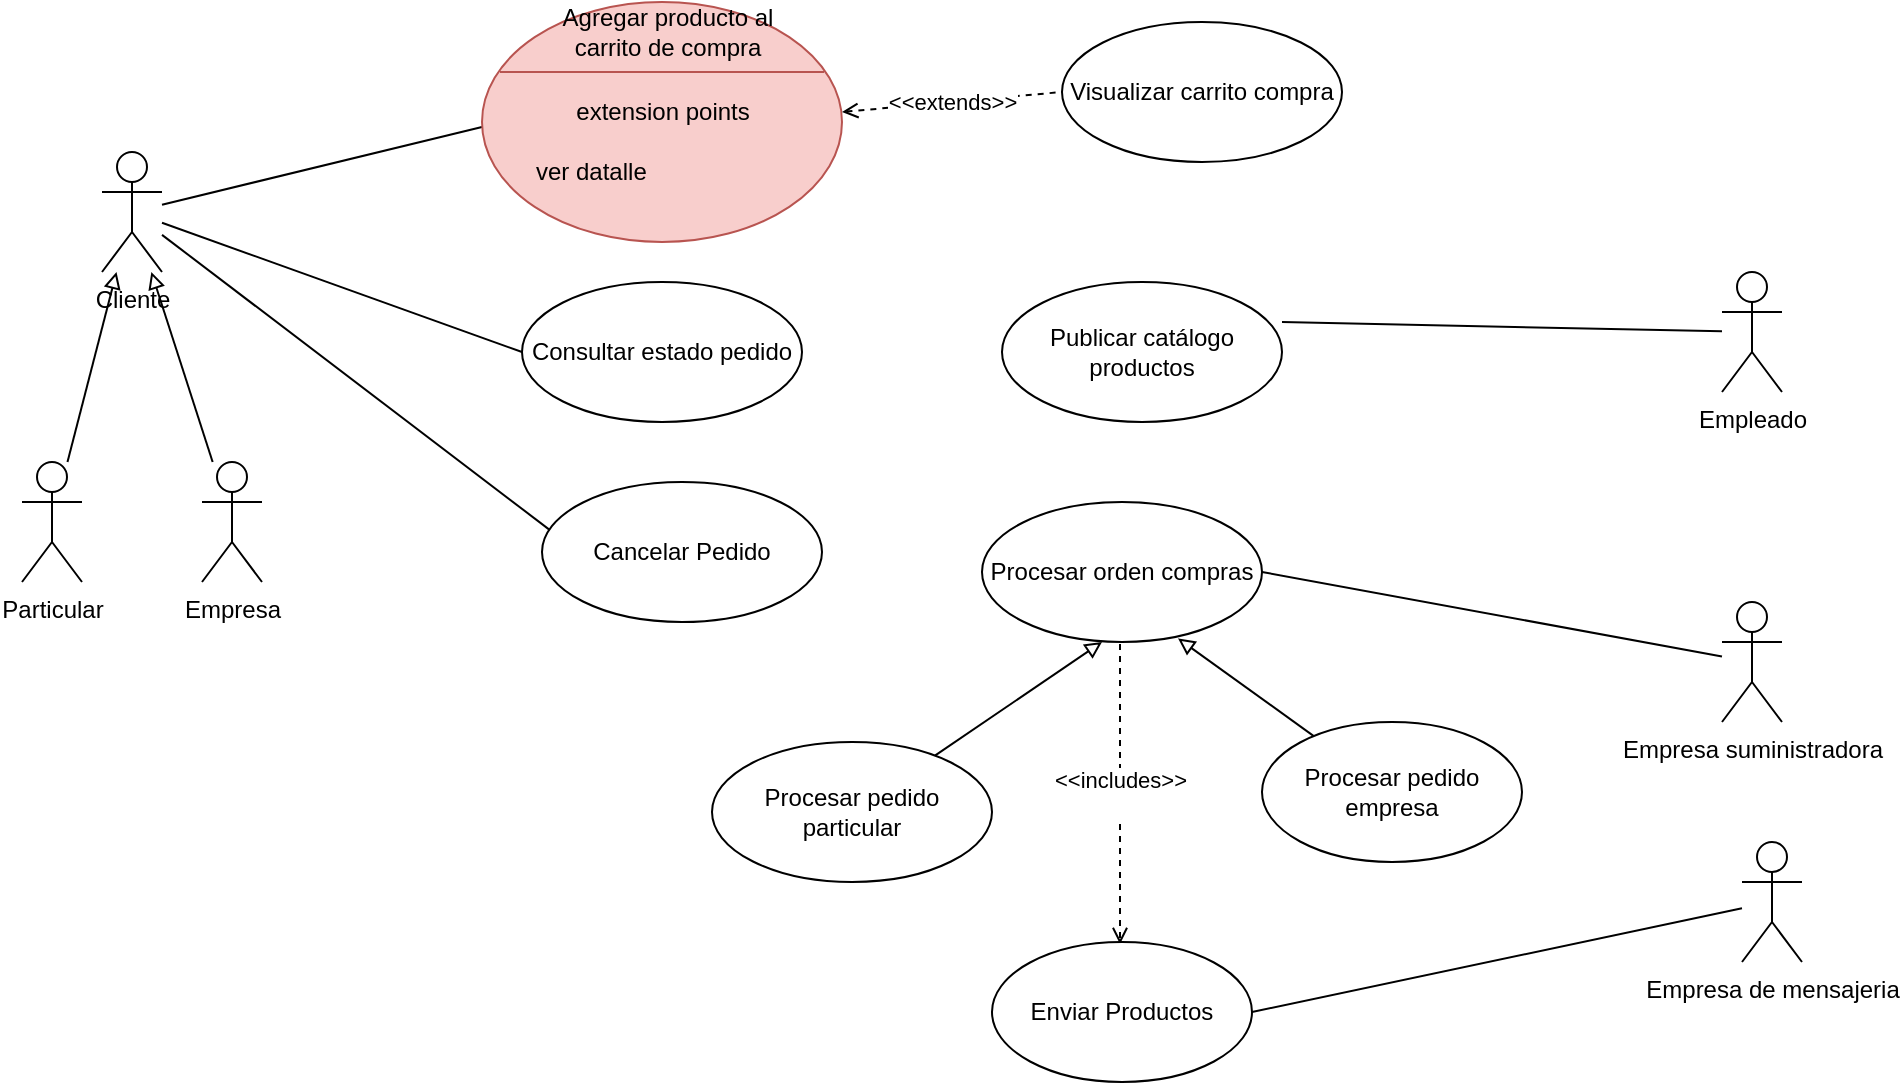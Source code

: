 <mxfile version="20.0.4" type="device" pages="5"><diagram name="use case" id="Da17KJBTr6BuN9KHwK1c"><mxGraphModel dx="898" dy="503" grid="1" gridSize="10" guides="1" tooltips="1" connect="1" arrows="1" fold="1" page="1" pageScale="1" pageWidth="827" pageHeight="1169" math="0" shadow="0"><root><mxCell id="fz6_IAjbDMXc9By5BF96-0"/><mxCell id="fz6_IAjbDMXc9By5BF96-1" parent="fz6_IAjbDMXc9By5BF96-0"/><mxCell id="udlc2xQiX0B1UdE-FnAs-33" style="edgeStyle=none;rounded=0;orthogonalLoop=1;jettySize=auto;html=1;entryX=0;entryY=0.75;entryDx=0;entryDy=0;endArrow=none;endFill=0;" edge="1" parent="fz6_IAjbDMXc9By5BF96-1" source="udlc2xQiX0B1UdE-FnAs-36" target="udlc2xQiX0B1UdE-FnAs-74"><mxGeometry relative="1" as="geometry"><mxPoint x="250" y="112.5" as="targetPoint"/></mxGeometry></mxCell><mxCell id="udlc2xQiX0B1UdE-FnAs-34" style="edgeStyle=none;rounded=0;orthogonalLoop=1;jettySize=auto;html=1;entryX=0;entryY=0.5;entryDx=0;entryDy=0;endArrow=none;endFill=0;" edge="1" parent="fz6_IAjbDMXc9By5BF96-1" source="udlc2xQiX0B1UdE-FnAs-36" target="udlc2xQiX0B1UdE-FnAs-41"><mxGeometry relative="1" as="geometry"/></mxCell><mxCell id="udlc2xQiX0B1UdE-FnAs-35" style="edgeStyle=none;rounded=0;orthogonalLoop=1;jettySize=auto;html=1;entryX=0.026;entryY=0.34;entryDx=0;entryDy=0;entryPerimeter=0;endArrow=none;endFill=0;" edge="1" parent="fz6_IAjbDMXc9By5BF96-1" source="udlc2xQiX0B1UdE-FnAs-36" target="udlc2xQiX0B1UdE-FnAs-42"><mxGeometry relative="1" as="geometry"/></mxCell><mxCell id="udlc2xQiX0B1UdE-FnAs-36" value="Cliente" style="shape=umlActor;verticalLabelPosition=bottom;verticalAlign=top;html=1;" vertex="1" parent="fz6_IAjbDMXc9By5BF96-1"><mxGeometry x="90" y="145" width="30" height="60" as="geometry"/></mxCell><mxCell id="udlc2xQiX0B1UdE-FnAs-37" style="rounded=0;orthogonalLoop=1;jettySize=auto;html=1;endArrow=block;endFill=0;" edge="1" parent="fz6_IAjbDMXc9By5BF96-1" source="udlc2xQiX0B1UdE-FnAs-38" target="udlc2xQiX0B1UdE-FnAs-36"><mxGeometry relative="1" as="geometry"/></mxCell><mxCell id="udlc2xQiX0B1UdE-FnAs-38" value="Particular" style="shape=umlActor;verticalLabelPosition=bottom;verticalAlign=top;html=1;" vertex="1" parent="fz6_IAjbDMXc9By5BF96-1"><mxGeometry x="50" y="300" width="30" height="60" as="geometry"/></mxCell><mxCell id="udlc2xQiX0B1UdE-FnAs-39" style="edgeStyle=none;rounded=0;orthogonalLoop=1;jettySize=auto;html=1;endArrow=block;endFill=0;" edge="1" parent="fz6_IAjbDMXc9By5BF96-1" source="udlc2xQiX0B1UdE-FnAs-40" target="udlc2xQiX0B1UdE-FnAs-36"><mxGeometry relative="1" as="geometry"/></mxCell><mxCell id="udlc2xQiX0B1UdE-FnAs-40" value="Empresa" style="shape=umlActor;verticalLabelPosition=bottom;verticalAlign=top;html=1;" vertex="1" parent="fz6_IAjbDMXc9By5BF96-1"><mxGeometry x="140" y="300" width="30" height="60" as="geometry"/></mxCell><mxCell id="udlc2xQiX0B1UdE-FnAs-41" value="Consultar estado pedido" style="ellipse;whiteSpace=wrap;html=1;" vertex="1" parent="fz6_IAjbDMXc9By5BF96-1"><mxGeometry x="300" y="210" width="140" height="70" as="geometry"/></mxCell><mxCell id="udlc2xQiX0B1UdE-FnAs-42" value="Cancelar Pedido" style="ellipse;whiteSpace=wrap;html=1;" vertex="1" parent="fz6_IAjbDMXc9By5BF96-1"><mxGeometry x="310" y="310" width="140" height="70" as="geometry"/></mxCell><mxCell id="udlc2xQiX0B1UdE-FnAs-51" value="Publicar catálogo productos" style="ellipse;whiteSpace=wrap;html=1;" vertex="1" parent="fz6_IAjbDMXc9By5BF96-1"><mxGeometry x="540" y="210" width="140" height="70" as="geometry"/></mxCell><mxCell id="udlc2xQiX0B1UdE-FnAs-52" value="&lt;span style=&quot;color: rgb(0, 0, 0); font-family: Helvetica; font-size: 11px; font-style: normal; font-variant-ligatures: normal; font-variant-caps: normal; font-weight: 400; letter-spacing: normal; orphans: 2; text-align: center; text-indent: 0px; text-transform: none; widows: 2; word-spacing: 0px; -webkit-text-stroke-width: 0px; background-color: rgb(255, 255, 255); text-decoration-thickness: initial; text-decoration-style: initial; text-decoration-color: initial; float: none; display: inline !important;&quot;&gt;&amp;lt;&amp;lt;includes&amp;gt;&amp;gt;&lt;br&gt;&lt;/span&gt;&lt;span style=&quot;font-style: normal; font-variant-ligatures: normal; font-variant-caps: normal; font-weight: 400; letter-spacing: normal; orphans: 2; text-indent: 0px; text-transform: none; widows: 2; word-spacing: 0px; -webkit-text-stroke-width: 0px; text-decoration-thickness: initial; text-decoration-style: initial; text-decoration-color: initial; color: rgba(0, 0, 0, 0); font-family: monospace; font-size: 0px; text-align: start; background-color: rgb(248, 249, 250);&quot;&gt;%3CmxGraphModel%3E%3Croot%3E%3CmxCell%20id%3D%220%22%2F%3E%3CmxCell%20id%3D%221%22%20parent%3D%220%22%2F%3E%3CmxCell%20id%3D%222%22%20value%3D%22%26lt%3B%26gt%3B%22%20style%3D%22edgeStyle%3Dnone%3Brounded%3D0%3BorthogonalLoop%3D1%3BjettySize%3Dauto%3Bhtml%3D1%3BentryX%3D1%3BentryY%3D0.75%3BentryDx%3D0%3BentryDy%3D0%3BendArrow%3Dopen%3BendFill%3D0%3Bdashed%3D1%3B%22%20edge%3D%221%22%20parent%3D%221%22%3E%3CmxGeometry%20relative%3D%221%22%20as%3D%22geometry%22%3E%3CmxPoint%20x%3D%22550.014%22%20y%3D%22100.7%22%20as%3D%22sourcePoint%22%2F%3E%3CmxPoint%20x%3D%22420%22%20y%3D%22102.5%22%20as%3D%22targetPoint%22%2F%3E%3C%2FmxGeometry%3E%3C%2FmxCell%3E%3C%2Froot%3E%3C%2FmxGraphModel%3&lt;/span&gt;" style="edgeStyle=none;rounded=0;orthogonalLoop=1;jettySize=auto;html=1;entryX=0.5;entryY=0;entryDx=0;entryDy=0;startArrow=none;startFill=0;endArrow=open;endFill=0;dashed=1;" edge="1" parent="fz6_IAjbDMXc9By5BF96-1"><mxGeometry relative="1" as="geometry"><mxPoint x="599" y="391" as="sourcePoint"/><mxPoint x="599" y="541" as="targetPoint"/></mxGeometry></mxCell><mxCell id="udlc2xQiX0B1UdE-FnAs-53" value="Procesar orden compras" style="ellipse;whiteSpace=wrap;html=1;" vertex="1" parent="fz6_IAjbDMXc9By5BF96-1"><mxGeometry x="530" y="320" width="140" height="70" as="geometry"/></mxCell><mxCell id="udlc2xQiX0B1UdE-FnAs-54" style="edgeStyle=none;rounded=0;orthogonalLoop=1;jettySize=auto;html=1;startArrow=none;startFill=0;endArrow=none;endFill=0;entryX=1;entryY=0.286;entryDx=0;entryDy=0;entryPerimeter=0;" edge="1" parent="fz6_IAjbDMXc9By5BF96-1" source="udlc2xQiX0B1UdE-FnAs-56" target="udlc2xQiX0B1UdE-FnAs-51"><mxGeometry relative="1" as="geometry"/></mxCell><mxCell id="udlc2xQiX0B1UdE-FnAs-55" style="edgeStyle=none;rounded=0;orthogonalLoop=1;jettySize=auto;html=1;entryX=0.991;entryY=0.357;entryDx=0;entryDy=0;entryPerimeter=0;startArrow=none;startFill=0;endArrow=none;endFill=0;strokeColor=none;dashed=1;" edge="1" parent="fz6_IAjbDMXc9By5BF96-1" source="udlc2xQiX0B1UdE-FnAs-56" target="udlc2xQiX0B1UdE-FnAs-53"><mxGeometry relative="1" as="geometry"/></mxCell><mxCell id="udlc2xQiX0B1UdE-FnAs-56" value="Empleado" style="shape=umlActor;verticalLabelPosition=bottom;verticalAlign=top;html=1;" vertex="1" parent="fz6_IAjbDMXc9By5BF96-1"><mxGeometry x="900" y="205" width="30" height="60" as="geometry"/></mxCell><mxCell id="udlc2xQiX0B1UdE-FnAs-57" style="edgeStyle=none;rounded=0;orthogonalLoop=1;jettySize=auto;html=1;startArrow=none;startFill=0;endArrow=block;endFill=0;" edge="1" parent="fz6_IAjbDMXc9By5BF96-1" source="udlc2xQiX0B1UdE-FnAs-58"><mxGeometry relative="1" as="geometry"><mxPoint x="590" y="390" as="targetPoint"/></mxGeometry></mxCell><mxCell id="udlc2xQiX0B1UdE-FnAs-58" value="Procesar pedido particular" style="ellipse;whiteSpace=wrap;html=1;" vertex="1" parent="fz6_IAjbDMXc9By5BF96-1"><mxGeometry x="395" y="440" width="140" height="70" as="geometry"/></mxCell><mxCell id="udlc2xQiX0B1UdE-FnAs-59" style="edgeStyle=none;rounded=0;orthogonalLoop=1;jettySize=auto;html=1;entryX=0.7;entryY=0.974;entryDx=0;entryDy=0;entryPerimeter=0;startArrow=none;startFill=0;endArrow=block;endFill=0;" edge="1" parent="fz6_IAjbDMXc9By5BF96-1" source="udlc2xQiX0B1UdE-FnAs-60" target="udlc2xQiX0B1UdE-FnAs-53"><mxGeometry relative="1" as="geometry"/></mxCell><mxCell id="udlc2xQiX0B1UdE-FnAs-60" value="Procesar pedido empresa" style="ellipse;whiteSpace=wrap;html=1;" vertex="1" parent="fz6_IAjbDMXc9By5BF96-1"><mxGeometry x="670" y="430" width="130" height="70" as="geometry"/></mxCell><mxCell id="udlc2xQiX0B1UdE-FnAs-61" value="Enviar Productos" style="ellipse;whiteSpace=wrap;html=1;" vertex="1" parent="fz6_IAjbDMXc9By5BF96-1"><mxGeometry x="535" y="540" width="130" height="70" as="geometry"/></mxCell><mxCell id="udlc2xQiX0B1UdE-FnAs-62" style="edgeStyle=none;rounded=0;orthogonalLoop=1;jettySize=auto;html=1;entryX=1;entryY=0.5;entryDx=0;entryDy=0;startArrow=none;startFill=0;endArrow=none;endFill=0;" edge="1" parent="fz6_IAjbDMXc9By5BF96-1" source="udlc2xQiX0B1UdE-FnAs-63" target="udlc2xQiX0B1UdE-FnAs-53"><mxGeometry relative="1" as="geometry"/></mxCell><mxCell id="udlc2xQiX0B1UdE-FnAs-63" value="Empresa suministradora" style="shape=umlActor;verticalLabelPosition=bottom;verticalAlign=top;html=1;" vertex="1" parent="fz6_IAjbDMXc9By5BF96-1"><mxGeometry x="900" y="370" width="30" height="60" as="geometry"/></mxCell><mxCell id="udlc2xQiX0B1UdE-FnAs-64" style="edgeStyle=none;rounded=0;orthogonalLoop=1;jettySize=auto;html=1;entryX=1;entryY=0.5;entryDx=0;entryDy=0;startArrow=none;startFill=0;endArrow=none;endFill=0;" edge="1" parent="fz6_IAjbDMXc9By5BF96-1" source="udlc2xQiX0B1UdE-FnAs-65" target="udlc2xQiX0B1UdE-FnAs-61"><mxGeometry relative="1" as="geometry"/></mxCell><mxCell id="udlc2xQiX0B1UdE-FnAs-65" value="Empresa de mensajeria" style="shape=umlActor;verticalLabelPosition=bottom;verticalAlign=top;html=1;" vertex="1" parent="fz6_IAjbDMXc9By5BF96-1"><mxGeometry x="910" y="490" width="30" height="60" as="geometry"/></mxCell><mxCell id="udlc2xQiX0B1UdE-FnAs-72" value="" style="shape=ellipse;container=1;horizontal=1;horizontalStack=0;resizeParent=1;resizeParentMax=0;resizeLast=0;html=1;dashed=0;collapsible=0;fillColor=#f8cecc;strokeColor=#b85450;" vertex="1" parent="fz6_IAjbDMXc9By5BF96-1"><mxGeometry x="280" y="70" width="180" height="120" as="geometry"/></mxCell><mxCell id="udlc2xQiX0B1UdE-FnAs-73" value="" style="line;strokeWidth=1;fillColor=#f8cecc;rotatable=0;labelPosition=right;points=[];portConstraint=eastwest;dashed=0;resizeWidth=1;strokeColor=#b85450;" vertex="1" parent="udlc2xQiX0B1UdE-FnAs-72"><mxGeometry x="9" y="30" width="162" height="10" as="geometry"/></mxCell><mxCell id="udlc2xQiX0B1UdE-FnAs-74" value="extension points" style="text;html=1;align=center;verticalAlign=middle;rotatable=0;" vertex="1" parent="udlc2xQiX0B1UdE-FnAs-72"><mxGeometry y="40" width="180" height="30" as="geometry"/></mxCell><mxCell id="udlc2xQiX0B1UdE-FnAs-75" value="ver datalle" style="text;html=1;align=left;verticalAlign=middle;rotatable=0;spacingLeft=25;" vertex="1" parent="udlc2xQiX0B1UdE-FnAs-72"><mxGeometry y="70" width="180" height="30" as="geometry"/></mxCell><mxCell id="udlc2xQiX0B1UdE-FnAs-76" value="&lt;span style=&quot;&quot;&gt;Agregar producto al carrito de compra&lt;/span&gt;" style="text;html=1;strokeColor=none;fillColor=none;align=center;verticalAlign=middle;whiteSpace=wrap;rounded=0;" vertex="1" parent="udlc2xQiX0B1UdE-FnAs-72"><mxGeometry x="33" width="120" height="30" as="geometry"/></mxCell><mxCell id="udlc2xQiX0B1UdE-FnAs-77" value="&amp;lt;&amp;lt;extends&lt;span style=&quot;color: rgba(0, 0, 0, 0); font-family: monospace; font-size: 0px; text-align: start; background-color: rgb(248, 249, 250);&quot;&gt;%3CmxGraphModel%3E%3Croot%3E%3CmxCell%20id%3D%220%22%2F%3E%3CmxCell%20id%3D%221%22%20parent%3D%220%22%2F%3E%3CmxCell%20id%3D%222%22%20value%3D%22%26lt%3B%26gt%3B%22%20style%3D%22edgeStyle%3Dnone%3Brounded%3D0%3BorthogonalLoop%3D1%3BjettySize%3Dauto%3Bhtml%3D1%3BentryX%3D1%3BentryY%3D0.75%3BentryDx%3D0%3BentryDy%3D0%3BendArrow%3Dopen%3BendFill%3D0%3Bdashed%3D1%3B%22%20edge%3D%221%22%20parent%3D%221%22%3E%3CmxGeometry%20relative%3D%221%22%20as%3D%22geometry%22%3E%3CmxPoint%20x%3D%22550.014%22%20y%3D%22100.7%22%20as%3D%22sourcePoint%22%2F%3E%3CmxPoint%20x%3D%22420%22%20y%3D%22102.5%22%20as%3D%22targetPoint%22%2F%3E%3C%2FmxGeometry%3E%3C%2FmxCell%3E%3C%2Froot%3E%3C%2FmxGraphModel%3E&lt;/span&gt;&amp;gt;&amp;gt;" style="edgeStyle=none;rounded=0;orthogonalLoop=1;jettySize=auto;html=1;dashed=1;endArrow=none;endFill=0;startArrow=open;startFill=0;exitX=1;exitY=0.5;exitDx=0;exitDy=0;entryX=0;entryY=0.5;entryDx=0;entryDy=0;" edge="1" parent="fz6_IAjbDMXc9By5BF96-1" source="udlc2xQiX0B1UdE-FnAs-74" target="udlc2xQiX0B1UdE-FnAs-79"><mxGeometry relative="1" as="geometry"><mxPoint x="462.5" y="270" as="sourcePoint"/><mxPoint x="590" y="140" as="targetPoint"/></mxGeometry></mxCell><mxCell id="udlc2xQiX0B1UdE-FnAs-78" value="&lt;span style=&quot;color: rgba(0, 0, 0, 0); font-family: monospace; font-size: 0px; text-align: start; background-color: rgb(248, 249, 250);&quot;&gt;%3CmxGraphModel%3E%3Croot%3E%3CmxCell%20id%3D%220%22%2F%3E%3CmxCell%20id%3D%221%22%20parent%3D%220%22%2F%3E%3CmxCell%20id%3D%222%22%20value%3D%22%26lt%3B%26gt%3B%22%20style%3D%22edgeStyle%3Dnone%3Brounded%3D0%3BorthogonalLoop%3D1%3BjettySize%3Dauto%3Bhtml%3D1%3BentryX%3D1%3BentryY%3D0.75%3BentryDx%3D0%3BentryDy%3D0%3BendArrow%3Dopen%3BendFill%3D0%3Bdashed%3D1%3B%22%20edge%3D%221%22%20parent%3D%221%22%3E%3CmxGeometry%20relative%3D%221%22%20as%3D%22geometry%22%3E%3CmxPoint%20x%3D%22550.014%22%20y%3D%22100.7%22%20as%3D%22sourcePoint%22%2F%3E%3CmxPoint%20x%3D%22420%22%20y%3D%22102.5%22%20as%3D%22targetPoint%22%2F%3E%3C%2FmxGeometry%3E%3C%2FmxCell%3E%3C%2Froot%3E%3C%2FmxGraphModel%3ex&lt;/span&gt;" style="edgeLabel;html=1;align=center;verticalAlign=middle;resizable=0;points=[];" vertex="1" connectable="0" parent="udlc2xQiX0B1UdE-FnAs-77"><mxGeometry x="0.336" y="-2" relative="1" as="geometry"><mxPoint as="offset"/></mxGeometry></mxCell><mxCell id="udlc2xQiX0B1UdE-FnAs-79" value="Visualizar carrito compra" style="ellipse;whiteSpace=wrap;html=1;" vertex="1" parent="fz6_IAjbDMXc9By5BF96-1"><mxGeometry x="570" y="80" width="140" height="70" as="geometry"/></mxCell></root></mxGraphModel></diagram><diagram id="2zu60zFgrPqwOEHZS9Yh" name="secuencia 1"><mxGraphModel dx="898" dy="503" grid="1" gridSize="10" guides="1" tooltips="1" connect="1" arrows="1" fold="1" page="1" pageScale="1" pageWidth="827" pageHeight="1169" math="0" shadow="0"><root><mxCell id="0"/><mxCell id="1" parent="0"/><mxCell id="SIQJqpxQdDILGOSI45Ht-1" value="Cliente" style="shape=umlLifeline;participant=umlActor;perimeter=lifelinePerimeter;whiteSpace=wrap;html=1;container=1;collapsible=0;recursiveResize=0;verticalAlign=top;spacingTop=36;outlineConnect=0;" vertex="1" parent="1"><mxGeometry x="90" y="80" width="20" height="300" as="geometry"/></mxCell><mxCell id="SIQJqpxQdDILGOSI45Ht-6" value="" style="html=1;points=[];perimeter=orthogonalPerimeter;" vertex="1" parent="SIQJqpxQdDILGOSI45Ht-1"><mxGeometry x="5" y="70" width="10" height="200" as="geometry"/></mxCell><mxCell id="SIQJqpxQdDILGOSI45Ht-8" value="buscar" style="html=1;verticalAlign=bottom;endArrow=block;rounded=0;" edge="1" parent="SIQJqpxQdDILGOSI45Ht-1" target="SIQJqpxQdDILGOSI45Ht-2"><mxGeometry width="80" relative="1" as="geometry"><mxPoint x="10" y="80" as="sourcePoint"/><mxPoint x="90" y="80" as="targetPoint"/></mxGeometry></mxCell><mxCell id="SIQJqpxQdDILGOSI45Ht-19" value="selecciona producto" style="html=1;verticalAlign=bottom;endArrow=block;rounded=0;" edge="1" parent="SIQJqpxQdDILGOSI45Ht-1" target="SIQJqpxQdDILGOSI45Ht-17"><mxGeometry width="80" relative="1" as="geometry"><mxPoint x="10" y="150" as="sourcePoint"/><mxPoint x="90" y="150" as="targetPoint"/></mxGeometry></mxCell><mxCell id="SIQJqpxQdDILGOSI45Ht-24" value="elege cantidad" style="html=1;verticalAlign=bottom;endArrow=block;rounded=0;" edge="1" parent="SIQJqpxQdDILGOSI45Ht-1" target="SIQJqpxQdDILGOSI45Ht-17"><mxGeometry width="80" relative="1" as="geometry"><mxPoint x="10" y="240" as="sourcePoint"/><mxPoint x="90" y="240" as="targetPoint"/></mxGeometry></mxCell><mxCell id="SIQJqpxQdDILGOSI45Ht-2" value="GuiCatalogoProducto" style="shape=umlLifeline;participant=umlBoundary;perimeter=lifelinePerimeter;whiteSpace=wrap;html=1;container=1;collapsible=0;recursiveResize=0;verticalAlign=top;spacingTop=36;outlineConnect=0;" vertex="1" parent="1"><mxGeometry x="230" y="80" width="50" height="300" as="geometry"/></mxCell><mxCell id="SIQJqpxQdDILGOSI45Ht-9" value="" style="html=1;points=[];perimeter=orthogonalPerimeter;" vertex="1" parent="SIQJqpxQdDILGOSI45Ht-2"><mxGeometry x="20" y="70" width="10" height="60" as="geometry"/></mxCell><mxCell id="SIQJqpxQdDILGOSI45Ht-10" value="buscarProducto(producto): List" style="html=1;verticalAlign=bottom;endArrow=block;rounded=0;" edge="1" parent="SIQJqpxQdDILGOSI45Ht-2" target="SIQJqpxQdDILGOSI45Ht-3"><mxGeometry width="80" relative="1" as="geometry"><mxPoint x="30" y="90" as="sourcePoint"/><mxPoint x="110" y="90" as="targetPoint"/></mxGeometry></mxCell><mxCell id="SIQJqpxQdDILGOSI45Ht-3" value="Producto" style="shape=umlLifeline;participant=umlEntity;perimeter=lifelinePerimeter;whiteSpace=wrap;html=1;container=1;collapsible=0;recursiveResize=0;verticalAlign=top;spacingTop=36;outlineConnect=0;" vertex="1" parent="1"><mxGeometry x="540" y="80" width="40" height="300" as="geometry"/></mxCell><mxCell id="SIQJqpxQdDILGOSI45Ht-12" value="" style="html=1;points=[];perimeter=orthogonalPerimeter;" vertex="1" parent="SIQJqpxQdDILGOSI45Ht-3"><mxGeometry x="15" y="70" width="10" height="50" as="geometry"/></mxCell><mxCell id="SIQJqpxQdDILGOSI45Ht-21" value="" style="html=1;points=[];perimeter=orthogonalPerimeter;" vertex="1" parent="SIQJqpxQdDILGOSI45Ht-3"><mxGeometry x="15" y="140" width="10" height="80" as="geometry"/></mxCell><mxCell id="SIQJqpxQdDILGOSI45Ht-5" value="CarritoCompras" style="shape=umlLifeline;participant=umlEntity;perimeter=lifelinePerimeter;whiteSpace=wrap;html=1;container=1;collapsible=0;recursiveResize=0;verticalAlign=top;spacingTop=36;outlineConnect=0;" vertex="1" parent="1"><mxGeometry x="630" y="80" width="40" height="320" as="geometry"/></mxCell><mxCell id="SIQJqpxQdDILGOSI45Ht-30" value="" style="html=1;points=[];perimeter=orthogonalPerimeter;" vertex="1" parent="SIQJqpxQdDILGOSI45Ht-5"><mxGeometry x="15" y="240" width="10" height="80" as="geometry"/></mxCell><mxCell id="SIQJqpxQdDILGOSI45Ht-11" value="lista" style="html=1;verticalAlign=bottom;endArrow=open;dashed=1;endSize=8;rounded=0;exitX=0.5;exitY=0.8;exitDx=0;exitDy=0;exitPerimeter=0;" edge="1" parent="1" source="SIQJqpxQdDILGOSI45Ht-12" target="SIQJqpxQdDILGOSI45Ht-2"><mxGeometry relative="1" as="geometry"><mxPoint x="440" y="190" as="sourcePoint"/><mxPoint x="360" y="190" as="targetPoint"/></mxGeometry></mxCell><mxCell id="SIQJqpxQdDILGOSI45Ht-17" value="DetalleProducto" style="shape=umlLifeline;participant=umlBoundary;perimeter=lifelinePerimeter;whiteSpace=wrap;html=1;container=1;collapsible=0;recursiveResize=0;verticalAlign=top;spacingTop=36;outlineConnect=0;" vertex="1" parent="1"><mxGeometry x="350" y="80" width="50" height="320" as="geometry"/></mxCell><mxCell id="SIQJqpxQdDILGOSI45Ht-18" value="" style="html=1;points=[];perimeter=orthogonalPerimeter;" vertex="1" parent="SIQJqpxQdDILGOSI45Ht-17"><mxGeometry x="20" y="140" width="10" height="80" as="geometry"/></mxCell><mxCell id="SIQJqpxQdDILGOSI45Ht-22" value="buscarProducto(id): Producto" style="html=1;verticalAlign=bottom;endArrow=block;rounded=0;" edge="1" parent="SIQJqpxQdDILGOSI45Ht-17" target="SIQJqpxQdDILGOSI45Ht-21"><mxGeometry width="80" relative="1" as="geometry"><mxPoint x="30" y="170" as="sourcePoint"/><mxPoint x="110" y="170" as="targetPoint"/></mxGeometry></mxCell><mxCell id="SIQJqpxQdDILGOSI45Ht-25" value="" style="html=1;points=[];perimeter=orthogonalPerimeter;" vertex="1" parent="SIQJqpxQdDILGOSI45Ht-17"><mxGeometry x="20" y="240" width="10" height="80" as="geometry"/></mxCell><mxCell id="SIQJqpxQdDILGOSI45Ht-27" value="actualizarTotal()" style="html=1;verticalAlign=bottom;endArrow=block;rounded=0;" edge="1" parent="SIQJqpxQdDILGOSI45Ht-17" target="SIQJqpxQdDILGOSI45Ht-5"><mxGeometry width="80" relative="1" as="geometry"><mxPoint x="30" y="280" as="sourcePoint"/><mxPoint x="110" y="280" as="targetPoint"/></mxGeometry></mxCell><mxCell id="SIQJqpxQdDILGOSI45Ht-23" value="producto" style="html=1;verticalAlign=bottom;endArrow=open;dashed=1;endSize=8;rounded=0;exitX=-0.02;exitY=0.637;exitDx=0;exitDy=0;exitPerimeter=0;" edge="1" parent="1" source="SIQJqpxQdDILGOSI45Ht-21" target="SIQJqpxQdDILGOSI45Ht-17"><mxGeometry relative="1" as="geometry"><mxPoint x="550" y="270" as="sourcePoint"/><mxPoint x="470" y="270" as="targetPoint"/></mxGeometry></mxCell><mxCell id="SIQJqpxQdDILGOSI45Ht-26" value="agregar(ItemProducto)" style="html=1;verticalAlign=bottom;endArrow=block;rounded=0;exitX=1;exitY=0.25;exitDx=0;exitDy=0;exitPerimeter=0;" edge="1" parent="1" source="SIQJqpxQdDILGOSI45Ht-25" target="SIQJqpxQdDILGOSI45Ht-5"><mxGeometry width="80" relative="1" as="geometry"><mxPoint x="370" y="340" as="sourcePoint"/><mxPoint x="450" y="340" as="targetPoint"/></mxGeometry></mxCell><mxCell id="SIQJqpxQdDILGOSI45Ht-31" value="Cliente" style="shape=umlLifeline;participant=umlActor;perimeter=lifelinePerimeter;whiteSpace=wrap;html=1;container=1;collapsible=0;recursiveResize=0;verticalAlign=top;spacingTop=36;outlineConnect=0;" vertex="1" parent="1"><mxGeometry x="90" y="500" width="20" height="300" as="geometry"/></mxCell><mxCell id="SIQJqpxQdDILGOSI45Ht-32" value="" style="html=1;points=[];perimeter=orthogonalPerimeter;" vertex="1" parent="SIQJqpxQdDILGOSI45Ht-31"><mxGeometry x="5" y="70" width="10" height="200" as="geometry"/></mxCell><mxCell id="SIQJqpxQdDILGOSI45Ht-33" value="buscar" style="html=1;verticalAlign=bottom;endArrow=block;rounded=0;" edge="1" parent="SIQJqpxQdDILGOSI45Ht-31" target="SIQJqpxQdDILGOSI45Ht-36"><mxGeometry width="80" relative="1" as="geometry"><mxPoint x="10" y="80" as="sourcePoint"/><mxPoint x="90" y="80" as="targetPoint"/></mxGeometry></mxCell><mxCell id="SIQJqpxQdDILGOSI45Ht-34" value="selecciona producto" style="html=1;verticalAlign=bottom;endArrow=block;rounded=0;" edge="1" parent="SIQJqpxQdDILGOSI45Ht-31" target="SIQJqpxQdDILGOSI45Ht-36"><mxGeometry width="80" relative="1" as="geometry"><mxPoint x="10" y="150" as="sourcePoint"/><mxPoint x="284.5" y="150" as="targetPoint"/></mxGeometry></mxCell><mxCell id="SIQJqpxQdDILGOSI45Ht-35" value="elege cantidad" style="html=1;verticalAlign=bottom;endArrow=block;rounded=0;" edge="1" parent="SIQJqpxQdDILGOSI45Ht-31" target="SIQJqpxQdDILGOSI45Ht-36"><mxGeometry width="80" relative="1" as="geometry"><mxPoint x="10" y="240" as="sourcePoint"/><mxPoint x="284.5" y="240" as="targetPoint"/></mxGeometry></mxCell><mxCell id="SIQJqpxQdDILGOSI45Ht-36" value="Sistema" style="shape=umlLifeline;participant=umlBoundary;perimeter=lifelinePerimeter;whiteSpace=wrap;html=1;container=1;collapsible=0;recursiveResize=0;verticalAlign=top;spacingTop=36;outlineConnect=0;" vertex="1" parent="1"><mxGeometry x="230" y="500" width="50" height="300" as="geometry"/></mxCell><mxCell id="SIQJqpxQdDILGOSI45Ht-37" value="" style="html=1;points=[];perimeter=orthogonalPerimeter;" vertex="1" parent="SIQJqpxQdDILGOSI45Ht-36"><mxGeometry x="20" y="70" width="10" height="200" as="geometry"/></mxCell><mxCell id="SIQJqpxQdDILGOSI45Ht-38" value="buscarProducto(producto): List" style="html=1;verticalAlign=bottom;endArrow=block;rounded=0;" edge="1" parent="SIQJqpxQdDILGOSI45Ht-36" target="SIQJqpxQdDILGOSI45Ht-39"><mxGeometry width="80" relative="1" as="geometry"><mxPoint x="30" y="90" as="sourcePoint"/><mxPoint x="110" y="90" as="targetPoint"/></mxGeometry></mxCell><mxCell id="SIQJqpxQdDILGOSI45Ht-39" value="Base de datos" style="shape=umlLifeline;participant=umlEntity;perimeter=lifelinePerimeter;whiteSpace=wrap;html=1;container=1;collapsible=0;recursiveResize=0;verticalAlign=top;spacingTop=36;outlineConnect=0;" vertex="1" parent="1"><mxGeometry x="540" y="500" width="40" height="300" as="geometry"/></mxCell><mxCell id="SIQJqpxQdDILGOSI45Ht-40" value="" style="html=1;points=[];perimeter=orthogonalPerimeter;" vertex="1" parent="SIQJqpxQdDILGOSI45Ht-39"><mxGeometry x="15" y="85" width="10" height="50" as="geometry"/></mxCell><mxCell id="SIQJqpxQdDILGOSI45Ht-41" value="" style="html=1;points=[];perimeter=orthogonalPerimeter;" vertex="1" parent="SIQJqpxQdDILGOSI45Ht-39"><mxGeometry x="15" y="140" width="10" height="80" as="geometry"/></mxCell><mxCell id="SIQJqpxQdDILGOSI45Ht-44" value="lista" style="html=1;verticalAlign=bottom;endArrow=open;dashed=1;endSize=8;rounded=0;exitX=0.5;exitY=0.8;exitDx=0;exitDy=0;exitPerimeter=0;" edge="1" parent="1" source="SIQJqpxQdDILGOSI45Ht-40" target="SIQJqpxQdDILGOSI45Ht-36"><mxGeometry relative="1" as="geometry"><mxPoint x="440" y="610" as="sourcePoint"/><mxPoint x="360" y="610" as="targetPoint"/></mxGeometry></mxCell><mxCell id="SIQJqpxQdDILGOSI45Ht-50" value="producto" style="html=1;verticalAlign=bottom;endArrow=open;dashed=1;endSize=8;rounded=0;exitX=-0.02;exitY=0.637;exitDx=0;exitDy=0;exitPerimeter=0;" edge="1" parent="1" source="SIQJqpxQdDILGOSI45Ht-41" target="SIQJqpxQdDILGOSI45Ht-36"><mxGeometry relative="1" as="geometry"><mxPoint x="550" y="690" as="sourcePoint"/><mxPoint x="374.5" y="690.96" as="targetPoint"/></mxGeometry></mxCell><mxCell id="SIQJqpxQdDILGOSI45Ht-51" value="agregar(ItemProducto)" style="html=1;verticalAlign=bottom;endArrow=block;rounded=0;" edge="1" parent="1" source="SIQJqpxQdDILGOSI45Ht-36"><mxGeometry width="80" relative="1" as="geometry"><mxPoint x="380" y="760" as="sourcePoint"/><mxPoint x="560" y="760" as="targetPoint"/></mxGeometry></mxCell></root></mxGraphModel></diagram><diagram id="omfNpigNZTBftaISxaEi" name="analisis robustez"><mxGraphModel dx="898" dy="503" grid="1" gridSize="10" guides="1" tooltips="1" connect="1" arrows="1" fold="1" page="1" pageScale="1" pageWidth="827" pageHeight="1169" math="0" shadow="0"><root><mxCell id="0"/><mxCell id="1" parent="0"/><mxCell id="wOxJxxU4k7T45UxIvz8I-11" style="rounded=0;orthogonalLoop=1;jettySize=auto;html=1;entryX=0.04;entryY=0.518;entryDx=0;entryDy=0;entryPerimeter=0;endArrow=open;endFill=0;" edge="1" parent="1" source="wOxJxxU4k7T45UxIvz8I-7" target="wOxJxxU4k7T45UxIvz8I-8"><mxGeometry relative="1" as="geometry"/></mxCell><mxCell id="wOxJxxU4k7T45UxIvz8I-27" style="edgeStyle=none;rounded=0;orthogonalLoop=1;jettySize=auto;html=1;startArrow=none;startFill=0;endArrow=open;endFill=0;" edge="1" parent="1" source="wOxJxxU4k7T45UxIvz8I-7" target="wOxJxxU4k7T45UxIvz8I-24"><mxGeometry relative="1" as="geometry"/></mxCell><mxCell id="wOxJxxU4k7T45UxIvz8I-38" style="edgeStyle=none;rounded=0;orthogonalLoop=1;jettySize=auto;html=1;startArrow=none;startFill=0;endArrow=open;endFill=0;" edge="1" parent="1" source="wOxJxxU4k7T45UxIvz8I-7" target="wOxJxxU4k7T45UxIvz8I-36"><mxGeometry relative="1" as="geometry"><mxPoint x="260" y="580" as="targetPoint"/></mxGeometry></mxCell><mxCell id="wOxJxxU4k7T45UxIvz8I-7" value="Cliente" style="shape=umlActor;verticalLabelPosition=bottom;verticalAlign=top;html=1;" vertex="1" parent="1"><mxGeometry x="20" y="180" width="30" height="60" as="geometry"/></mxCell><mxCell id="wOxJxxU4k7T45UxIvz8I-17" style="edgeStyle=none;rounded=0;orthogonalLoop=1;jettySize=auto;html=1;entryX=0.023;entryY=0.523;entryDx=0;entryDy=0;entryPerimeter=0;endArrow=open;endFill=0;" edge="1" parent="1" source="wOxJxxU4k7T45UxIvz8I-8" target="wOxJxxU4k7T45UxIvz8I-10"><mxGeometry relative="1" as="geometry"/></mxCell><mxCell id="wOxJxxU4k7T45UxIvz8I-8" value="&lt;br&gt;&lt;br&gt;&lt;br&gt;&lt;br&gt;&lt;br&gt;&lt;br&gt;&lt;br&gt;GUICatalogoProducto" style="shape=umlBoundary;whiteSpace=wrap;html=1;" vertex="1" parent="1"><mxGeometry x="270" y="60" width="70" height="50" as="geometry"/></mxCell><mxCell id="wOxJxxU4k7T45UxIvz8I-9" value="&lt;br&gt;&lt;br&gt;&lt;br&gt;&lt;br&gt;&lt;br&gt;&lt;br&gt;&lt;br&gt;Producto" style="ellipse;shape=umlEntity;whiteSpace=wrap;html=1;" vertex="1" parent="1"><mxGeometry x="730" y="240" width="40" height="60" as="geometry"/></mxCell><mxCell id="wOxJxxU4k7T45UxIvz8I-18" style="edgeStyle=none;rounded=0;orthogonalLoop=1;jettySize=auto;html=1;endArrow=open;endFill=0;startArrow=open;startFill=0;" edge="1" parent="1" source="wOxJxxU4k7T45UxIvz8I-10" target="wOxJxxU4k7T45UxIvz8I-9"><mxGeometry relative="1" as="geometry"/></mxCell><mxCell id="wOxJxxU4k7T45UxIvz8I-22" style="edgeStyle=none;rounded=0;orthogonalLoop=1;jettySize=auto;html=1;startArrow=open;startFill=0;endArrow=open;endFill=0;" edge="1" parent="1" source="wOxJxxU4k7T45UxIvz8I-10" target="wOxJxxU4k7T45UxIvz8I-19"><mxGeometry relative="1" as="geometry"/></mxCell><mxCell id="wOxJxxU4k7T45UxIvz8I-10" value="&lt;br&gt;&lt;br&gt;&lt;br&gt;&lt;br&gt;&lt;br&gt;&lt;br&gt;&lt;br&gt;&lt;br&gt;3. buscar productos" style="ellipse;shape=umlControl;whiteSpace=wrap;html=1;" vertex="1" parent="1"><mxGeometry x="530" y="60" width="50" height="50" as="geometry"/></mxCell><mxCell id="wOxJxxU4k7T45UxIvz8I-14" value="1. Selecciona Criterio" style="text;html=1;align=center;verticalAlign=middle;resizable=0;points=[];autosize=1;strokeColor=none;fillColor=none;" vertex="1" parent="1"><mxGeometry x="80" y="70" width="140" height="30" as="geometry"/></mxCell><mxCell id="wOxJxxU4k7T45UxIvz8I-15" value="2. buscar" style="text;html=1;align=center;verticalAlign=middle;resizable=0;points=[];autosize=1;strokeColor=none;fillColor=none;" vertex="1" parent="1"><mxGeometry x="115" y="120" width="70" height="30" as="geometry"/></mxCell><mxCell id="wOxJxxU4k7T45UxIvz8I-23" style="edgeStyle=none;rounded=0;orthogonalLoop=1;jettySize=auto;html=1;startArrow=none;startFill=0;endArrow=open;endFill=0;" edge="1" parent="1" source="wOxJxxU4k7T45UxIvz8I-19" target="wOxJxxU4k7T45UxIvz8I-24"><mxGeometry relative="1" as="geometry"/></mxCell><mxCell id="wOxJxxU4k7T45UxIvz8I-19" value="&lt;br&gt;&lt;br&gt;&lt;br&gt;&lt;br&gt;&lt;br&gt;&lt;br&gt;&lt;br&gt;&lt;br&gt;4. mostrar productos" style="ellipse;shape=umlControl;whiteSpace=wrap;html=1;" vertex="1" parent="1"><mxGeometry x="530" y="200" width="50" height="50" as="geometry"/></mxCell><mxCell id="wOxJxxU4k7T45UxIvz8I-25" style="edgeStyle=none;rounded=0;orthogonalLoop=1;jettySize=auto;html=1;entryX=0.56;entryY=1.008;entryDx=0;entryDy=0;entryPerimeter=0;startArrow=none;startFill=0;endArrow=diamondThin;endFill=0;" edge="1" parent="1" source="wOxJxxU4k7T45UxIvz8I-24" target="wOxJxxU4k7T45UxIvz8I-8"><mxGeometry relative="1" as="geometry"/></mxCell><mxCell id="wOxJxxU4k7T45UxIvz8I-30" style="edgeStyle=none;rounded=0;orthogonalLoop=1;jettySize=auto;html=1;startArrow=none;startFill=0;endArrow=open;endFill=0;" edge="1" parent="1" source="wOxJxxU4k7T45UxIvz8I-24" target="wOxJxxU4k7T45UxIvz8I-29"><mxGeometry relative="1" as="geometry"/></mxCell><mxCell id="wOxJxxU4k7T45UxIvz8I-24" value="&lt;br&gt;&lt;br&gt;&lt;br&gt;&lt;br&gt;&lt;br&gt;&lt;br&gt;&lt;br&gt;ListaProducto" style="shape=umlBoundary;whiteSpace=wrap;html=1;" vertex="1" parent="1"><mxGeometry x="260" y="190" width="70" height="40" as="geometry"/></mxCell><mxCell id="wOxJxxU4k7T45UxIvz8I-28" value="5. seleccion producto" style="text;html=1;align=center;verticalAlign=middle;resizable=0;points=[];autosize=1;strokeColor=none;fillColor=none;" vertex="1" parent="1"><mxGeometry x="115" y="200" width="140" height="30" as="geometry"/></mxCell><mxCell id="wOxJxxU4k7T45UxIvz8I-31" style="edgeStyle=none;rounded=0;orthogonalLoop=1;jettySize=auto;html=1;entryX=0;entryY=1;entryDx=0;entryDy=0;startArrow=open;startFill=0;endArrow=open;endFill=0;" edge="1" parent="1" source="wOxJxxU4k7T45UxIvz8I-29" target="wOxJxxU4k7T45UxIvz8I-9"><mxGeometry relative="1" as="geometry"/></mxCell><mxCell id="wOxJxxU4k7T45UxIvz8I-35" style="edgeStyle=none;rounded=0;orthogonalLoop=1;jettySize=auto;html=1;entryX=0.52;entryY=0.082;entryDx=0;entryDy=0;entryPerimeter=0;startArrow=none;startFill=0;endArrow=open;endFill=0;" edge="1" parent="1" source="wOxJxxU4k7T45UxIvz8I-29" target="wOxJxxU4k7T45UxIvz8I-32"><mxGeometry relative="1" as="geometry"/></mxCell><mxCell id="wOxJxxU4k7T45UxIvz8I-29" value="&lt;br&gt;&lt;br&gt;&lt;br&gt;&lt;br&gt;&lt;br&gt;&lt;br&gt;&lt;br&gt;&lt;br&gt;6. buscar producto por ID" style="ellipse;shape=umlControl;whiteSpace=wrap;html=1;" vertex="1" parent="1"><mxGeometry x="530" y="330" width="50" height="40" as="geometry"/></mxCell><mxCell id="wOxJxxU4k7T45UxIvz8I-37" style="edgeStyle=none;rounded=0;orthogonalLoop=1;jettySize=auto;html=1;startArrow=none;startFill=0;endArrow=open;endFill=0;" edge="1" parent="1" source="wOxJxxU4k7T45UxIvz8I-32" target="wOxJxxU4k7T45UxIvz8I-36"><mxGeometry relative="1" as="geometry"/></mxCell><mxCell id="wOxJxxU4k7T45UxIvz8I-32" value="&lt;br&gt;&lt;br&gt;&lt;br&gt;&lt;br&gt;&lt;br&gt;&lt;br&gt;&lt;br&gt;&lt;br&gt;7. mostar Producto" style="ellipse;shape=umlControl;whiteSpace=wrap;html=1;" vertex="1" parent="1"><mxGeometry x="460" y="440" width="60" height="60" as="geometry"/></mxCell><mxCell id="wOxJxxU4k7T45UxIvz8I-42" style="edgeStyle=none;rounded=0;orthogonalLoop=1;jettySize=auto;html=1;startArrow=none;startFill=0;endArrow=open;endFill=0;" edge="1" parent="1" source="wOxJxxU4k7T45UxIvz8I-36" target="wOxJxxU4k7T45UxIvz8I-41"><mxGeometry relative="1" as="geometry"/></mxCell><mxCell id="wOxJxxU4k7T45UxIvz8I-36" value="&lt;br&gt;&lt;br&gt;&lt;br&gt;&lt;br&gt;&lt;br&gt;&lt;br&gt;&lt;br&gt;DetalleProducto" style="shape=umlBoundary;whiteSpace=wrap;html=1;" vertex="1" parent="1"><mxGeometry x="270" y="405" width="70" height="50" as="geometry"/></mxCell><mxCell id="wOxJxxU4k7T45UxIvz8I-39" value="8. ingresa cantidad, selecciona color, tipio" style="text;html=1;align=center;verticalAlign=middle;resizable=0;points=[];autosize=1;strokeColor=none;fillColor=none;" vertex="1" parent="1"><mxGeometry x="50" y="300" width="250" height="30" as="geometry"/></mxCell><mxCell id="wOxJxxU4k7T45UxIvz8I-40" value="9. agrega producto al carrito" style="text;html=1;align=center;verticalAlign=middle;resizable=0;points=[];autosize=1;strokeColor=none;fillColor=none;" vertex="1" parent="1"><mxGeometry x="115" y="350" width="170" height="30" as="geometry"/></mxCell><mxCell id="wOxJxxU4k7T45UxIvz8I-44" style="edgeStyle=none;rounded=0;orthogonalLoop=1;jettySize=auto;html=1;startArrow=none;startFill=0;endArrow=open;endFill=0;" edge="1" parent="1" source="wOxJxxU4k7T45UxIvz8I-41" target="wOxJxxU4k7T45UxIvz8I-43"><mxGeometry relative="1" as="geometry"/></mxCell><mxCell id="wOxJxxU4k7T45UxIvz8I-46" style="edgeStyle=none;rounded=0;orthogonalLoop=1;jettySize=auto;html=1;startArrow=none;startFill=0;endArrow=open;endFill=0;" edge="1" parent="1" source="wOxJxxU4k7T45UxIvz8I-41" target="wOxJxxU4k7T45UxIvz8I-45"><mxGeometry relative="1" as="geometry"/></mxCell><mxCell id="wOxJxxU4k7T45UxIvz8I-48" style="edgeStyle=none;rounded=0;orthogonalLoop=1;jettySize=auto;html=1;startArrow=none;startFill=0;endArrow=open;endFill=0;" edge="1" parent="1" source="wOxJxxU4k7T45UxIvz8I-41" target="wOxJxxU4k7T45UxIvz8I-47"><mxGeometry relative="1" as="geometry"/></mxCell><mxCell id="wOxJxxU4k7T45UxIvz8I-41" value="&lt;br&gt;&lt;br&gt;&lt;br&gt;&lt;br&gt;&lt;br&gt;&lt;br&gt;&lt;br&gt;&lt;br&gt;10 AgregarItemProducto" style="ellipse;shape=umlControl;whiteSpace=wrap;html=1;" vertex="1" parent="1"><mxGeometry x="460" y="570" width="60" height="50" as="geometry"/></mxCell><mxCell id="wOxJxxU4k7T45UxIvz8I-43" value="Item&lt;br&gt;Producto" style="ellipse;shape=umlEntity;whiteSpace=wrap;html=1;" vertex="1" parent="1"><mxGeometry x="710" y="455" width="60" height="70" as="geometry"/></mxCell><mxCell id="wOxJxxU4k7T45UxIvz8I-45" value="Carrito&lt;br&gt;Compras" style="ellipse;shape=umlEntity;whiteSpace=wrap;html=1;" vertex="1" parent="1"><mxGeometry x="710" y="560" width="60" height="60" as="geometry"/></mxCell><mxCell id="wOxJxxU4k7T45UxIvz8I-49" style="edgeStyle=none;rounded=0;orthogonalLoop=1;jettySize=auto;html=1;entryX=0;entryY=1;entryDx=0;entryDy=0;startArrow=none;startFill=0;endArrow=open;endFill=0;" edge="1" parent="1" source="wOxJxxU4k7T45UxIvz8I-47" target="wOxJxxU4k7T45UxIvz8I-45"><mxGeometry relative="1" as="geometry"/></mxCell><mxCell id="wOxJxxU4k7T45UxIvz8I-47" value="&lt;br&gt;&lt;br&gt;&lt;br&gt;&lt;br&gt;&lt;br&gt;&lt;br&gt;&lt;br&gt;&lt;br&gt;&lt;br&gt;&lt;br&gt;&lt;br&gt;11 actualizar comprar / cantidad&lt;br&gt;carrito de comprar" style="ellipse;shape=umlControl;whiteSpace=wrap;html=1;" vertex="1" parent="1"><mxGeometry x="460" y="700" width="60" height="50" as="geometry"/></mxCell></root></mxGraphModel></diagram><diagram name="Secuencia MVC" id="5LwN8q4hUKZ-92HoirGf"><mxGraphModel dx="898" dy="503" grid="1" gridSize="10" guides="1" tooltips="1" connect="1" arrows="1" fold="1" page="1" pageScale="1" pageWidth="827" pageHeight="1169" math="0" shadow="0"><root><mxCell id="hosFy89xOOoyEDOxqJC3-0"/><mxCell id="hosFy89xOOoyEDOxqJC3-1" parent="hosFy89xOOoyEDOxqJC3-0"/><mxCell id="hosFy89xOOoyEDOxqJC3-2" value="Cliente" style="shape=umlLifeline;participant=umlActor;perimeter=lifelinePerimeter;whiteSpace=wrap;html=1;container=1;collapsible=0;recursiveResize=0;verticalAlign=top;spacingTop=36;outlineConnect=0;" vertex="1" parent="hosFy89xOOoyEDOxqJC3-1"><mxGeometry x="90" y="80" width="20" height="400" as="geometry"/></mxCell><mxCell id="hosFy89xOOoyEDOxqJC3-3" value="" style="html=1;points=[];perimeter=orthogonalPerimeter;" vertex="1" parent="hosFy89xOOoyEDOxqJC3-2"><mxGeometry x="5" y="70" width="10" height="330" as="geometry"/></mxCell><mxCell id="hosFy89xOOoyEDOxqJC3-4" value="elegir criterio" style="html=1;verticalAlign=bottom;endArrow=block;rounded=0;" edge="1" parent="hosFy89xOOoyEDOxqJC3-2" target="hosFy89xOOoyEDOxqJC3-7"><mxGeometry width="80" relative="1" as="geometry"><mxPoint x="10" y="80" as="sourcePoint"/><mxPoint x="90" y="80" as="targetPoint"/></mxGeometry></mxCell><mxCell id="HTG1uXZZNWGgvZs9OzJc-0" value="elige cantidad/color" style="html=1;verticalAlign=bottom;endArrow=block;rounded=0;entryX=0.036;entryY=0.116;entryDx=0;entryDy=0;entryPerimeter=0;" edge="1" parent="hosFy89xOOoyEDOxqJC3-2" target="hosFy89xOOoyEDOxqJC3-17"><mxGeometry x="0.035" y="11" width="80" relative="1" as="geometry"><mxPoint x="10" y="330" as="sourcePoint"/><mxPoint x="90" y="330" as="targetPoint"/><mxPoint as="offset"/></mxGeometry></mxCell><mxCell id="HTG1uXZZNWGgvZs9OzJc-1" value="[agregar a mis compras]" style="html=1;verticalAlign=bottom;endArrow=block;rounded=0;" edge="1" parent="hosFy89xOOoyEDOxqJC3-2" target="hosFy89xOOoyEDOxqJC3-16"><mxGeometry width="80" relative="1" as="geometry"><mxPoint x="10" y="350" as="sourcePoint"/><mxPoint x="90" y="350" as="targetPoint"/></mxGeometry></mxCell><mxCell id="hosFy89xOOoyEDOxqJC3-7" value="GuiCatalogoProducto" style="shape=umlLifeline;participant=umlBoundary;perimeter=lifelinePerimeter;whiteSpace=wrap;html=1;container=1;collapsible=0;recursiveResize=0;verticalAlign=top;spacingTop=36;outlineConnect=0;" vertex="1" parent="hosFy89xOOoyEDOxqJC3-1"><mxGeometry x="230" y="80" width="50" height="420" as="geometry"/></mxCell><mxCell id="hosFy89xOOoyEDOxqJC3-8" value="" style="html=1;points=[];perimeter=orthogonalPerimeter;" vertex="1" parent="hosFy89xOOoyEDOxqJC3-7"><mxGeometry x="20" y="70" width="10" height="90" as="geometry"/></mxCell><mxCell id="_7gdcTTSM7FcMHdEYRNG-1" value="buscarProducto(criterio):List" style="html=1;verticalAlign=bottom;endArrow=block;rounded=0;" edge="1" parent="hosFy89xOOoyEDOxqJC3-7" target="imE5B9_uDc9J6VQTunua-0"><mxGeometry width="80" relative="1" as="geometry"><mxPoint x="30" y="110" as="sourcePoint"/><mxPoint x="100" y="110" as="targetPoint"/></mxGeometry></mxCell><mxCell id="NGCivR0KIB37YLADiNPM-13" value="" style="html=1;points=[];perimeter=orthogonalPerimeter;" vertex="1" parent="hosFy89xOOoyEDOxqJC3-7"><mxGeometry x="20" y="175" width="10" height="45" as="geometry"/></mxCell><mxCell id="hosFy89xOOoyEDOxqJC3-10" value="Producto" style="shape=umlLifeline;participant=umlEntity;perimeter=lifelinePerimeter;whiteSpace=wrap;html=1;container=1;collapsible=0;recursiveResize=0;verticalAlign=top;spacingTop=36;outlineConnect=0;" vertex="1" parent="hosFy89xOOoyEDOxqJC3-1"><mxGeometry x="710" y="80" width="40" height="480" as="geometry"/></mxCell><mxCell id="hosFy89xOOoyEDOxqJC3-11" value="" style="html=1;points=[];perimeter=orthogonalPerimeter;" vertex="1" parent="hosFy89xOOoyEDOxqJC3-10"><mxGeometry x="15" y="120" width="10" height="50" as="geometry"/></mxCell><mxCell id="hosFy89xOOoyEDOxqJC3-12" value="" style="html=1;points=[];perimeter=orthogonalPerimeter;" vertex="1" parent="hosFy89xOOoyEDOxqJC3-10"><mxGeometry x="15" y="220" width="10" height="80" as="geometry"/></mxCell><mxCell id="hosFy89xOOoyEDOxqJC3-13" value="CarritoCompras" style="shape=umlLifeline;participant=umlEntity;perimeter=lifelinePerimeter;whiteSpace=wrap;html=1;container=1;collapsible=0;recursiveResize=0;verticalAlign=top;spacingTop=36;outlineConnect=0;" vertex="1" parent="hosFy89xOOoyEDOxqJC3-1"><mxGeometry x="870" y="75" width="40" height="530" as="geometry"/></mxCell><mxCell id="hosFy89xOOoyEDOxqJC3-14" value="" style="html=1;points=[];perimeter=orthogonalPerimeter;" vertex="1" parent="hosFy89xOOoyEDOxqJC3-13"><mxGeometry x="15" y="415" width="10" height="80" as="geometry"/></mxCell><mxCell id="hosFy89xOOoyEDOxqJC3-16" value="DetalleProducto" style="shape=umlLifeline;participant=umlBoundary;perimeter=lifelinePerimeter;whiteSpace=wrap;html=1;container=1;collapsible=0;recursiveResize=0;verticalAlign=top;spacingTop=36;outlineConnect=0;" vertex="1" parent="hosFy89xOOoyEDOxqJC3-1"><mxGeometry x="350" y="80" width="50" height="490" as="geometry"/></mxCell><mxCell id="hosFy89xOOoyEDOxqJC3-17" value="" style="html=1;points=[];perimeter=orthogonalPerimeter;" vertex="1" parent="hosFy89xOOoyEDOxqJC3-16"><mxGeometry x="20" y="320" width="10" height="100" as="geometry"/></mxCell><mxCell id="HTG1uXZZNWGgvZs9OzJc-2" value="agregarAlCarritoComprar(producto)" style="html=1;verticalAlign=bottom;endArrow=block;rounded=0;" edge="1" parent="hosFy89xOOoyEDOxqJC3-16" target="imE5B9_uDc9J6VQTunua-0"><mxGeometry width="80" relative="1" as="geometry"><mxPoint x="30" y="370" as="sourcePoint"/><mxPoint x="110" y="370" as="targetPoint"/></mxGeometry></mxCell><mxCell id="3Hq0jqqh_rZktR9vzQ-S-0" value="ItemProducto" style="shape=umlLifeline;participant=umlEntity;perimeter=lifelinePerimeter;whiteSpace=wrap;html=1;container=1;collapsible=0;recursiveResize=0;verticalAlign=top;spacingTop=36;outlineConnect=0;" vertex="1" parent="hosFy89xOOoyEDOxqJC3-1"><mxGeometry x="787" y="380" width="40" height="410" as="geometry"/></mxCell><mxCell id="HTG1uXZZNWGgvZs9OzJc-5" value="" style="html=1;points=[];perimeter=orthogonalPerimeter;" vertex="1" parent="3Hq0jqqh_rZktR9vzQ-S-0"><mxGeometry x="15" y="90" width="10" height="80" as="geometry"/></mxCell><mxCell id="imE5B9_uDc9J6VQTunua-0" value="Controlador catalogo" style="shape=umlLifeline;participant=umlControl;perimeter=lifelinePerimeter;whiteSpace=wrap;html=1;container=1;collapsible=0;recursiveResize=0;verticalAlign=top;spacingTop=36;outlineConnect=0;" vertex="1" parent="hosFy89xOOoyEDOxqJC3-1"><mxGeometry x="560" y="80" width="40" height="500" as="geometry"/></mxCell><mxCell id="NGCivR0KIB37YLADiNPM-0" value="buscar(criterio):List" style="html=1;verticalAlign=bottom;endArrow=block;rounded=0;" edge="1" parent="imE5B9_uDc9J6VQTunua-0" target="hosFy89xOOoyEDOxqJC3-10"><mxGeometry width="80" relative="1" as="geometry"><mxPoint x="20" y="130" as="sourcePoint"/><mxPoint x="100" y="130" as="targetPoint"/></mxGeometry></mxCell><mxCell id="NGCivR0KIB37YLADiNPM-1" value="" style="html=1;points=[];perimeter=orthogonalPerimeter;" vertex="1" parent="imE5B9_uDc9J6VQTunua-0"><mxGeometry x="15" y="105" width="10" height="75" as="geometry"/></mxCell><mxCell id="NGCivR0KIB37YLADiNPM-6" value="" style="html=1;points=[];perimeter=orthogonalPerimeter;" vertex="1" parent="imE5B9_uDc9J6VQTunua-0"><mxGeometry x="15" y="190" width="10" height="70" as="geometry"/></mxCell><mxCell id="NGCivR0KIB37YLADiNPM-11" value="" style="html=1;points=[];perimeter=orthogonalPerimeter;" vertex="1" parent="imE5B9_uDc9J6VQTunua-0"><mxGeometry x="15" y="290" width="10" height="40" as="geometry"/></mxCell><mxCell id="NGCivR0KIB37YLADiNPM-12" value="mostrarDetalle()" style="edgeStyle=orthogonalEdgeStyle;html=1;align=left;spacingLeft=2;endArrow=block;rounded=0;entryX=1;entryY=0;" edge="1" target="NGCivR0KIB37YLADiNPM-11" parent="imE5B9_uDc9J6VQTunua-0"><mxGeometry relative="1" as="geometry"><mxPoint x="15" y="270" as="sourcePoint"/><Array as="points"><mxPoint x="45" y="270"/></Array></mxGeometry></mxCell><mxCell id="HTG1uXZZNWGgvZs9OzJc-3" value="" style="html=1;points=[];perimeter=orthogonalPerimeter;" vertex="1" parent="imE5B9_uDc9J6VQTunua-0"><mxGeometry x="15" y="360" width="10" height="110" as="geometry"/></mxCell><mxCell id="HTG1uXZZNWGgvZs9OzJc-4" value="new" style="endArrow=open;endSize=12;dashed=1;html=1;rounded=0;" edge="1" parent="imE5B9_uDc9J6VQTunua-0" target="3Hq0jqqh_rZktR9vzQ-S-0"><mxGeometry width="160" relative="1" as="geometry"><mxPoint x="20" y="390" as="sourcePoint"/><mxPoint x="180" y="390" as="targetPoint"/></mxGeometry></mxCell><mxCell id="HTG1uXZZNWGgvZs9OzJc-6" value="agregarProducto(Producto)" style="html=1;verticalAlign=bottom;endArrow=block;rounded=0;" edge="1" parent="imE5B9_uDc9J6VQTunua-0" target="3Hq0jqqh_rZktR9vzQ-S-0"><mxGeometry width="80" relative="1" as="geometry"><mxPoint x="20" y="410" as="sourcePoint"/><mxPoint x="100" y="410" as="targetPoint"/></mxGeometry></mxCell><mxCell id="HTG1uXZZNWGgvZs9OzJc-7" value="agregar(ItemProducto)" style="html=1;verticalAlign=bottom;endArrow=block;rounded=0;" edge="1" parent="imE5B9_uDc9J6VQTunua-0" target="hosFy89xOOoyEDOxqJC3-13"><mxGeometry width="80" relative="1" as="geometry"><mxPoint x="20" y="430" as="sourcePoint"/><mxPoint x="100" y="430" as="targetPoint"/></mxGeometry></mxCell><mxCell id="HTG1uXZZNWGgvZs9OzJc-8" value="actualizarTotal()" style="html=1;verticalAlign=bottom;endArrow=block;rounded=0;" edge="1" parent="imE5B9_uDc9J6VQTunua-0" target="hosFy89xOOoyEDOxqJC3-13"><mxGeometry width="80" relative="1" as="geometry"><mxPoint x="20" y="450" as="sourcePoint"/><mxPoint x="100" y="450" as="targetPoint"/></mxGeometry></mxCell><mxCell id="_7gdcTTSM7FcMHdEYRNG-0" value="[buscar]" style="html=1;verticalAlign=bottom;endArrow=block;rounded=0;" edge="1" parent="hosFy89xOOoyEDOxqJC3-1" target="hosFy89xOOoyEDOxqJC3-7"><mxGeometry width="80" relative="1" as="geometry"><mxPoint x="105" y="180" as="sourcePoint"/><mxPoint x="185" y="180" as="targetPoint"/></mxGeometry></mxCell><mxCell id="NGCivR0KIB37YLADiNPM-2" value="return" style="html=1;verticalAlign=bottom;endArrow=open;dashed=1;endSize=8;rounded=0;exitX=-0.082;exitY=0.422;exitDx=0;exitDy=0;exitPerimeter=0;" edge="1" parent="hosFy89xOOoyEDOxqJC3-1"><mxGeometry relative="1" as="geometry"><mxPoint x="1404.68" y="590" as="sourcePoint"/><mxPoint x="1290" y="590" as="targetPoint"/></mxGeometry></mxCell><mxCell id="NGCivR0KIB37YLADiNPM-3" value="lista" style="html=1;verticalAlign=bottom;endArrow=open;dashed=1;endSize=8;rounded=0;exitX=0.173;exitY=0.582;exitDx=0;exitDy=0;exitPerimeter=0;" edge="1" parent="hosFy89xOOoyEDOxqJC3-1" source="hosFy89xOOoyEDOxqJC3-11" target="imE5B9_uDc9J6VQTunua-0"><mxGeometry relative="1" as="geometry"><mxPoint x="590" y="230" as="sourcePoint"/><mxPoint x="510" y="230" as="targetPoint"/></mxGeometry></mxCell><mxCell id="hosFy89xOOoyEDOxqJC3-5" value="selecciona producto" style="html=1;verticalAlign=bottom;endArrow=block;rounded=0;exitX=1.282;exitY=0.334;exitDx=0;exitDy=0;exitPerimeter=0;" edge="1" parent="hosFy89xOOoyEDOxqJC3-1" target="hosFy89xOOoyEDOxqJC3-7" source="hosFy89xOOoyEDOxqJC3-3"><mxGeometry width="80" relative="1" as="geometry"><mxPoint x="100" y="230" as="sourcePoint"/><mxPoint x="180" y="230" as="targetPoint"/></mxGeometry></mxCell><mxCell id="NGCivR0KIB37YLADiNPM-4" value="lista" style="html=1;verticalAlign=bottom;endArrow=open;dashed=1;endSize=8;rounded=0;" edge="1" parent="hosFy89xOOoyEDOxqJC3-1" source="imE5B9_uDc9J6VQTunua-0" target="hosFy89xOOoyEDOxqJC3-8"><mxGeometry relative="1" as="geometry"><mxPoint x="470" y="240" as="sourcePoint"/><mxPoint x="390" y="240" as="targetPoint"/></mxGeometry></mxCell><mxCell id="NGCivR0KIB37YLADiNPM-7" value="buscar(criterio):Producto" style="html=1;verticalAlign=bottom;endArrow=block;rounded=0;" edge="1" parent="hosFy89xOOoyEDOxqJC3-1" source="NGCivR0KIB37YLADiNPM-6" target="hosFy89xOOoyEDOxqJC3-10"><mxGeometry width="80" relative="1" as="geometry"><mxPoint x="1050" y="300" as="sourcePoint"/><mxPoint x="1169.5" y="300" as="targetPoint"/></mxGeometry></mxCell><mxCell id="NGCivR0KIB37YLADiNPM-8" value="Producto" style="html=1;verticalAlign=bottom;endArrow=open;dashed=1;endSize=8;rounded=0;exitX=-0.118;exitY=0.332;exitDx=0;exitDy=0;exitPerimeter=0;" edge="1" parent="hosFy89xOOoyEDOxqJC3-1" source="hosFy89xOOoyEDOxqJC3-12" target="imE5B9_uDc9J6VQTunua-0"><mxGeometry relative="1" as="geometry"><mxPoint x="656.73" y="239.1" as="sourcePoint"/><mxPoint x="539.5" y="239.1" as="targetPoint"/></mxGeometry></mxCell><mxCell id="NGCivR0KIB37YLADiNPM-10" value="return" style="html=1;verticalAlign=bottom;endArrow=open;dashed=1;endSize=8;rounded=0;" edge="1" parent="hosFy89xOOoyEDOxqJC3-1" source="imE5B9_uDc9J6VQTunua-0"><mxGeometry relative="1" as="geometry"><mxPoint x="530" y="380" as="sourcePoint"/><mxPoint x="374.5" y="380" as="targetPoint"/></mxGeometry></mxCell><mxCell id="NGCivR0KIB37YLADiNPM-5" value="buscarProducto(id):Producto" style="html=1;verticalAlign=bottom;endArrow=block;rounded=0;exitX=1.2;exitY=0.475;exitDx=0;exitDy=0;exitPerimeter=0;" edge="1" parent="hosFy89xOOoyEDOxqJC3-1" source="NGCivR0KIB37YLADiNPM-13" target="imE5B9_uDc9J6VQTunua-0"><mxGeometry width="80" relative="1" as="geometry"><mxPoint x="380" y="280" as="sourcePoint"/><mxPoint x="460" y="280" as="targetPoint"/></mxGeometry></mxCell></root></mxGraphModel></diagram><diagram name="Secuencia DAO" id="Mwzm9eD8tONfR84HdWJw"><mxGraphModel dx="898" dy="503" grid="1" gridSize="10" guides="1" tooltips="1" connect="1" arrows="1" fold="1" page="1" pageScale="1" pageWidth="827" pageHeight="1169" math="0" shadow="0"><root><mxCell id="pYdt0ENP4wh3unF2OCLB-0"/><mxCell id="pYdt0ENP4wh3unF2OCLB-1" parent="pYdt0ENP4wh3unF2OCLB-0"/><mxCell id="pYdt0ENP4wh3unF2OCLB-2" value="Cliente" style="shape=umlLifeline;participant=umlActor;perimeter=lifelinePerimeter;whiteSpace=wrap;html=1;container=1;collapsible=0;recursiveResize=0;verticalAlign=top;spacingTop=36;outlineConnect=0;" vertex="1" parent="pYdt0ENP4wh3unF2OCLB-1"><mxGeometry x="90" y="80" width="20" height="400" as="geometry"/></mxCell><mxCell id="pYdt0ENP4wh3unF2OCLB-3" value="" style="html=1;points=[];perimeter=orthogonalPerimeter;" vertex="1" parent="pYdt0ENP4wh3unF2OCLB-2"><mxGeometry x="5" y="70" width="10" height="330" as="geometry"/></mxCell><mxCell id="pYdt0ENP4wh3unF2OCLB-4" value="elegir criterio" style="html=1;verticalAlign=bottom;endArrow=block;rounded=0;" edge="1" parent="pYdt0ENP4wh3unF2OCLB-2" target="pYdt0ENP4wh3unF2OCLB-7"><mxGeometry width="80" relative="1" as="geometry"><mxPoint x="10" y="80" as="sourcePoint"/><mxPoint x="90" y="80" as="targetPoint"/></mxGeometry></mxCell><mxCell id="pYdt0ENP4wh3unF2OCLB-5" value="elige cantidad/color" style="html=1;verticalAlign=bottom;endArrow=block;rounded=0;entryX=0.036;entryY=0.116;entryDx=0;entryDy=0;entryPerimeter=0;" edge="1" parent="pYdt0ENP4wh3unF2OCLB-2" target="pYdt0ENP4wh3unF2OCLB-17"><mxGeometry x="0.035" y="11" width="80" relative="1" as="geometry"><mxPoint x="10" y="330" as="sourcePoint"/><mxPoint x="90" y="330" as="targetPoint"/><mxPoint as="offset"/></mxGeometry></mxCell><mxCell id="pYdt0ENP4wh3unF2OCLB-6" value="[agregar a mis compras]" style="html=1;verticalAlign=bottom;endArrow=block;rounded=0;" edge="1" parent="pYdt0ENP4wh3unF2OCLB-2" target="pYdt0ENP4wh3unF2OCLB-16"><mxGeometry width="80" relative="1" as="geometry"><mxPoint x="10" y="350" as="sourcePoint"/><mxPoint x="90" y="350" as="targetPoint"/></mxGeometry></mxCell><mxCell id="pYdt0ENP4wh3unF2OCLB-7" value="GuiCatalogoProducto" style="shape=umlLifeline;participant=umlBoundary;perimeter=lifelinePerimeter;whiteSpace=wrap;html=1;container=1;collapsible=0;recursiveResize=0;verticalAlign=top;spacingTop=36;outlineConnect=0;" vertex="1" parent="pYdt0ENP4wh3unF2OCLB-1"><mxGeometry x="230" y="80" width="50" height="420" as="geometry"/></mxCell><mxCell id="pYdt0ENP4wh3unF2OCLB-8" value="" style="html=1;points=[];perimeter=orthogonalPerimeter;" vertex="1" parent="pYdt0ENP4wh3unF2OCLB-7"><mxGeometry x="20" y="70" width="10" height="90" as="geometry"/></mxCell><mxCell id="pYdt0ENP4wh3unF2OCLB-9" value="buscarProducto(criterio):List" style="html=1;verticalAlign=bottom;endArrow=block;rounded=0;" edge="1" parent="pYdt0ENP4wh3unF2OCLB-7" target="pYdt0ENP4wh3unF2OCLB-21"><mxGeometry width="80" relative="1" as="geometry"><mxPoint x="30" y="110" as="sourcePoint"/><mxPoint x="100" y="110" as="targetPoint"/></mxGeometry></mxCell><mxCell id="pYdt0ENP4wh3unF2OCLB-10" value="" style="html=1;points=[];perimeter=orthogonalPerimeter;" vertex="1" parent="pYdt0ENP4wh3unF2OCLB-7"><mxGeometry x="20" y="175" width="10" height="45" as="geometry"/></mxCell><mxCell id="pYdt0ENP4wh3unF2OCLB-11" value="Producto" style="shape=umlLifeline;participant=umlEntity;perimeter=lifelinePerimeter;whiteSpace=wrap;html=1;container=1;collapsible=0;recursiveResize=0;verticalAlign=top;spacingTop=36;outlineConnect=0;" vertex="1" parent="pYdt0ENP4wh3unF2OCLB-1"><mxGeometry x="710" y="80" width="40" height="480" as="geometry"/></mxCell><mxCell id="pYdt0ENP4wh3unF2OCLB-12" value="" style="html=1;points=[];perimeter=orthogonalPerimeter;" vertex="1" parent="pYdt0ENP4wh3unF2OCLB-11"><mxGeometry x="15" y="120" width="10" height="50" as="geometry"/></mxCell><mxCell id="pYdt0ENP4wh3unF2OCLB-13" value="" style="html=1;points=[];perimeter=orthogonalPerimeter;" vertex="1" parent="pYdt0ENP4wh3unF2OCLB-11"><mxGeometry x="15" y="220" width="10" height="80" as="geometry"/></mxCell><mxCell id="pYdt0ENP4wh3unF2OCLB-14" value="CarritoCompras" style="shape=umlLifeline;participant=umlEntity;perimeter=lifelinePerimeter;whiteSpace=wrap;html=1;container=1;collapsible=0;recursiveResize=0;verticalAlign=top;spacingTop=36;outlineConnect=0;" vertex="1" parent="pYdt0ENP4wh3unF2OCLB-1"><mxGeometry x="870" y="75" width="40" height="530" as="geometry"/></mxCell><mxCell id="pYdt0ENP4wh3unF2OCLB-15" value="" style="html=1;points=[];perimeter=orthogonalPerimeter;" vertex="1" parent="pYdt0ENP4wh3unF2OCLB-14"><mxGeometry x="15" y="415" width="10" height="80" as="geometry"/></mxCell><mxCell id="pYdt0ENP4wh3unF2OCLB-16" value="DetalleProducto" style="shape=umlLifeline;participant=umlBoundary;perimeter=lifelinePerimeter;whiteSpace=wrap;html=1;container=1;collapsible=0;recursiveResize=0;verticalAlign=top;spacingTop=36;outlineConnect=0;" vertex="1" parent="pYdt0ENP4wh3unF2OCLB-1"><mxGeometry x="350" y="80" width="50" height="490" as="geometry"/></mxCell><mxCell id="pYdt0ENP4wh3unF2OCLB-17" value="" style="html=1;points=[];perimeter=orthogonalPerimeter;" vertex="1" parent="pYdt0ENP4wh3unF2OCLB-16"><mxGeometry x="20" y="320" width="10" height="100" as="geometry"/></mxCell><mxCell id="pYdt0ENP4wh3unF2OCLB-18" value="agregarAlCarritoComprar(producto)" style="html=1;verticalAlign=bottom;endArrow=block;rounded=0;" edge="1" parent="pYdt0ENP4wh3unF2OCLB-16" target="pYdt0ENP4wh3unF2OCLB-21"><mxGeometry width="80" relative="1" as="geometry"><mxPoint x="30" y="370" as="sourcePoint"/><mxPoint x="110" y="370" as="targetPoint"/></mxGeometry></mxCell><mxCell id="pYdt0ENP4wh3unF2OCLB-19" value="ItemProducto" style="shape=umlLifeline;participant=umlEntity;perimeter=lifelinePerimeter;whiteSpace=wrap;html=1;container=1;collapsible=0;recursiveResize=0;verticalAlign=top;spacingTop=36;outlineConnect=0;" vertex="1" parent="pYdt0ENP4wh3unF2OCLB-1"><mxGeometry x="787" y="380" width="40" height="410" as="geometry"/></mxCell><mxCell id="pYdt0ENP4wh3unF2OCLB-20" value="" style="html=1;points=[];perimeter=orthogonalPerimeter;" vertex="1" parent="pYdt0ENP4wh3unF2OCLB-19"><mxGeometry x="15" y="90" width="10" height="80" as="geometry"/></mxCell><mxCell id="pYdt0ENP4wh3unF2OCLB-21" value="Controlador catalogo" style="shape=umlLifeline;participant=umlControl;perimeter=lifelinePerimeter;whiteSpace=wrap;html=1;container=1;collapsible=0;recursiveResize=0;verticalAlign=top;spacingTop=36;outlineConnect=0;" vertex="1" parent="pYdt0ENP4wh3unF2OCLB-1"><mxGeometry x="560" y="80" width="40" height="500" as="geometry"/></mxCell><mxCell id="pYdt0ENP4wh3unF2OCLB-22" value="buscar(criterio):List" style="html=1;verticalAlign=bottom;endArrow=block;rounded=0;" edge="1" parent="pYdt0ENP4wh3unF2OCLB-21" target="pYdt0ENP4wh3unF2OCLB-11"><mxGeometry width="80" relative="1" as="geometry"><mxPoint x="20" y="130" as="sourcePoint"/><mxPoint x="100" y="130" as="targetPoint"/></mxGeometry></mxCell><mxCell id="pYdt0ENP4wh3unF2OCLB-23" value="" style="html=1;points=[];perimeter=orthogonalPerimeter;" vertex="1" parent="pYdt0ENP4wh3unF2OCLB-21"><mxGeometry x="15" y="105" width="10" height="75" as="geometry"/></mxCell><mxCell id="pYdt0ENP4wh3unF2OCLB-24" value="" style="html=1;points=[];perimeter=orthogonalPerimeter;" vertex="1" parent="pYdt0ENP4wh3unF2OCLB-21"><mxGeometry x="15" y="190" width="10" height="70" as="geometry"/></mxCell><mxCell id="pYdt0ENP4wh3unF2OCLB-25" value="" style="html=1;points=[];perimeter=orthogonalPerimeter;" vertex="1" parent="pYdt0ENP4wh3unF2OCLB-21"><mxGeometry x="15" y="290" width="10" height="40" as="geometry"/></mxCell><mxCell id="pYdt0ENP4wh3unF2OCLB-26" value="mostrarDetalle()" style="edgeStyle=orthogonalEdgeStyle;html=1;align=left;spacingLeft=2;endArrow=block;rounded=0;entryX=1;entryY=0;" edge="1" parent="pYdt0ENP4wh3unF2OCLB-21" target="pYdt0ENP4wh3unF2OCLB-25"><mxGeometry relative="1" as="geometry"><mxPoint x="15" y="270" as="sourcePoint"/><Array as="points"><mxPoint x="45" y="270"/></Array></mxGeometry></mxCell><mxCell id="pYdt0ENP4wh3unF2OCLB-27" value="" style="html=1;points=[];perimeter=orthogonalPerimeter;" vertex="1" parent="pYdt0ENP4wh3unF2OCLB-21"><mxGeometry x="15" y="360" width="10" height="110" as="geometry"/></mxCell><mxCell id="pYdt0ENP4wh3unF2OCLB-28" value="new" style="endArrow=open;endSize=12;dashed=1;html=1;rounded=0;" edge="1" parent="pYdt0ENP4wh3unF2OCLB-21" target="pYdt0ENP4wh3unF2OCLB-19"><mxGeometry width="160" relative="1" as="geometry"><mxPoint x="20" y="390" as="sourcePoint"/><mxPoint x="180" y="390" as="targetPoint"/></mxGeometry></mxCell><mxCell id="pYdt0ENP4wh3unF2OCLB-29" value="agregarProducto(Producto)" style="html=1;verticalAlign=bottom;endArrow=block;rounded=0;" edge="1" parent="pYdt0ENP4wh3unF2OCLB-21" target="pYdt0ENP4wh3unF2OCLB-19"><mxGeometry width="80" relative="1" as="geometry"><mxPoint x="20" y="410" as="sourcePoint"/><mxPoint x="100" y="410" as="targetPoint"/></mxGeometry></mxCell><mxCell id="pYdt0ENP4wh3unF2OCLB-30" value="agregar(ItemProducto)" style="html=1;verticalAlign=bottom;endArrow=block;rounded=0;" edge="1" parent="pYdt0ENP4wh3unF2OCLB-21" target="pYdt0ENP4wh3unF2OCLB-14"><mxGeometry width="80" relative="1" as="geometry"><mxPoint x="20" y="430" as="sourcePoint"/><mxPoint x="100" y="430" as="targetPoint"/></mxGeometry></mxCell><mxCell id="pYdt0ENP4wh3unF2OCLB-31" value="actualizarTotal()" style="html=1;verticalAlign=bottom;endArrow=block;rounded=0;" edge="1" parent="pYdt0ENP4wh3unF2OCLB-21" target="pYdt0ENP4wh3unF2OCLB-14"><mxGeometry width="80" relative="1" as="geometry"><mxPoint x="20" y="450" as="sourcePoint"/><mxPoint x="100" y="450" as="targetPoint"/></mxGeometry></mxCell><mxCell id="pYdt0ENP4wh3unF2OCLB-32" value="[buscar]" style="html=1;verticalAlign=bottom;endArrow=block;rounded=0;" edge="1" parent="pYdt0ENP4wh3unF2OCLB-1" target="pYdt0ENP4wh3unF2OCLB-7"><mxGeometry width="80" relative="1" as="geometry"><mxPoint x="105" y="180" as="sourcePoint"/><mxPoint x="185" y="180" as="targetPoint"/></mxGeometry></mxCell><mxCell id="pYdt0ENP4wh3unF2OCLB-33" value="return" style="html=1;verticalAlign=bottom;endArrow=open;dashed=1;endSize=8;rounded=0;exitX=-0.082;exitY=0.422;exitDx=0;exitDy=0;exitPerimeter=0;" edge="1" parent="pYdt0ENP4wh3unF2OCLB-1"><mxGeometry relative="1" as="geometry"><mxPoint x="1404.68" y="590" as="sourcePoint"/><mxPoint x="1290" y="590" as="targetPoint"/></mxGeometry></mxCell><mxCell id="pYdt0ENP4wh3unF2OCLB-34" value="lista" style="html=1;verticalAlign=bottom;endArrow=open;dashed=1;endSize=8;rounded=0;exitX=0.173;exitY=0.582;exitDx=0;exitDy=0;exitPerimeter=0;" edge="1" parent="pYdt0ENP4wh3unF2OCLB-1" source="pYdt0ENP4wh3unF2OCLB-12" target="pYdt0ENP4wh3unF2OCLB-21"><mxGeometry relative="1" as="geometry"><mxPoint x="590" y="230" as="sourcePoint"/><mxPoint x="510" y="230" as="targetPoint"/></mxGeometry></mxCell><mxCell id="pYdt0ENP4wh3unF2OCLB-35" value="selecciona producto" style="html=1;verticalAlign=bottom;endArrow=block;rounded=0;exitX=1.282;exitY=0.334;exitDx=0;exitDy=0;exitPerimeter=0;" edge="1" parent="pYdt0ENP4wh3unF2OCLB-1" source="pYdt0ENP4wh3unF2OCLB-3" target="pYdt0ENP4wh3unF2OCLB-7"><mxGeometry width="80" relative="1" as="geometry"><mxPoint x="100" y="230" as="sourcePoint"/><mxPoint x="180" y="230" as="targetPoint"/></mxGeometry></mxCell><mxCell id="pYdt0ENP4wh3unF2OCLB-36" value="lista" style="html=1;verticalAlign=bottom;endArrow=open;dashed=1;endSize=8;rounded=0;" edge="1" parent="pYdt0ENP4wh3unF2OCLB-1" source="pYdt0ENP4wh3unF2OCLB-21" target="pYdt0ENP4wh3unF2OCLB-8"><mxGeometry relative="1" as="geometry"><mxPoint x="470" y="240" as="sourcePoint"/><mxPoint x="390" y="240" as="targetPoint"/></mxGeometry></mxCell><mxCell id="pYdt0ENP4wh3unF2OCLB-37" value="buscar(criterio):Producto" style="html=1;verticalAlign=bottom;endArrow=block;rounded=0;" edge="1" parent="pYdt0ENP4wh3unF2OCLB-1" source="pYdt0ENP4wh3unF2OCLB-24" target="pYdt0ENP4wh3unF2OCLB-11"><mxGeometry width="80" relative="1" as="geometry"><mxPoint x="1050" y="300" as="sourcePoint"/><mxPoint x="1169.5" y="300" as="targetPoint"/></mxGeometry></mxCell><mxCell id="pYdt0ENP4wh3unF2OCLB-38" value="Producto" style="html=1;verticalAlign=bottom;endArrow=open;dashed=1;endSize=8;rounded=0;exitX=-0.118;exitY=0.332;exitDx=0;exitDy=0;exitPerimeter=0;" edge="1" parent="pYdt0ENP4wh3unF2OCLB-1" source="pYdt0ENP4wh3unF2OCLB-13" target="pYdt0ENP4wh3unF2OCLB-21"><mxGeometry relative="1" as="geometry"><mxPoint x="656.73" y="239.1" as="sourcePoint"/><mxPoint x="539.5" y="239.1" as="targetPoint"/></mxGeometry></mxCell><mxCell id="pYdt0ENP4wh3unF2OCLB-39" value="return" style="html=1;verticalAlign=bottom;endArrow=open;dashed=1;endSize=8;rounded=0;" edge="1" parent="pYdt0ENP4wh3unF2OCLB-1" source="pYdt0ENP4wh3unF2OCLB-21"><mxGeometry relative="1" as="geometry"><mxPoint x="530" y="380" as="sourcePoint"/><mxPoint x="374.5" y="380" as="targetPoint"/></mxGeometry></mxCell><mxCell id="pYdt0ENP4wh3unF2OCLB-40" value="buscarProducto(id):Producto" style="html=1;verticalAlign=bottom;endArrow=block;rounded=0;exitX=1.2;exitY=0.475;exitDx=0;exitDy=0;exitPerimeter=0;" edge="1" parent="pYdt0ENP4wh3unF2OCLB-1" source="pYdt0ENP4wh3unF2OCLB-10" target="pYdt0ENP4wh3unF2OCLB-21"><mxGeometry width="80" relative="1" as="geometry"><mxPoint x="380" y="280" as="sourcePoint"/><mxPoint x="460" y="280" as="targetPoint"/></mxGeometry></mxCell></root></mxGraphModel></diagram></mxfile>